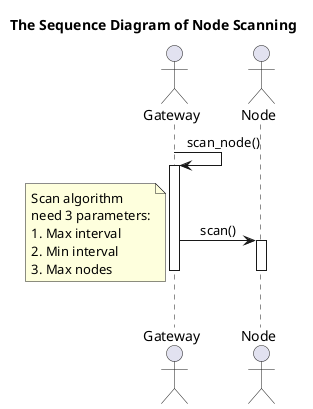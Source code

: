 @startuml scan_node_processing
title The Sequence Diagram of Node Scanning
skinparam sequenceMessageAlign center

actor Gateway      order 10
actor Node         order 10

Gateway -> Gateway: scan_node()
activate Gateway
    Gateway -> Node++: scan()
    note left
        Scan algorithm 
        need 3 parameters:
        1. Max interval
        2. Min interval
        3. Max nodes
    end note
        
    deactivate Node
deactivate Gateway
@enduml